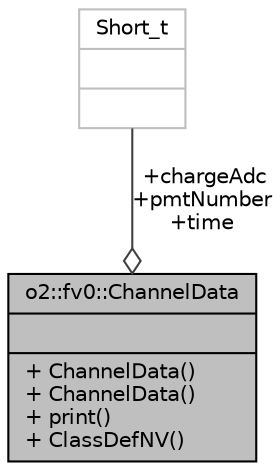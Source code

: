 digraph "o2::fv0::ChannelData"
{
 // INTERACTIVE_SVG=YES
  bgcolor="transparent";
  edge [fontname="Helvetica",fontsize="10",labelfontname="Helvetica",labelfontsize="10"];
  node [fontname="Helvetica",fontsize="10",shape=record];
  Node1 [label="{o2::fv0::ChannelData\n||+ ChannelData()\l+ ChannelData()\l+ print()\l+ ClassDefNV()\l}",height=0.2,width=0.4,color="black", fillcolor="grey75", style="filled", fontcolor="black"];
  Node2 -> Node1 [color="grey25",fontsize="10",style="solid",label=" +chargeAdc\n+pmtNumber\n+time" ,arrowhead="odiamond",fontname="Helvetica"];
  Node2 [label="{Short_t\n||}",height=0.2,width=0.4,color="grey75"];
}
